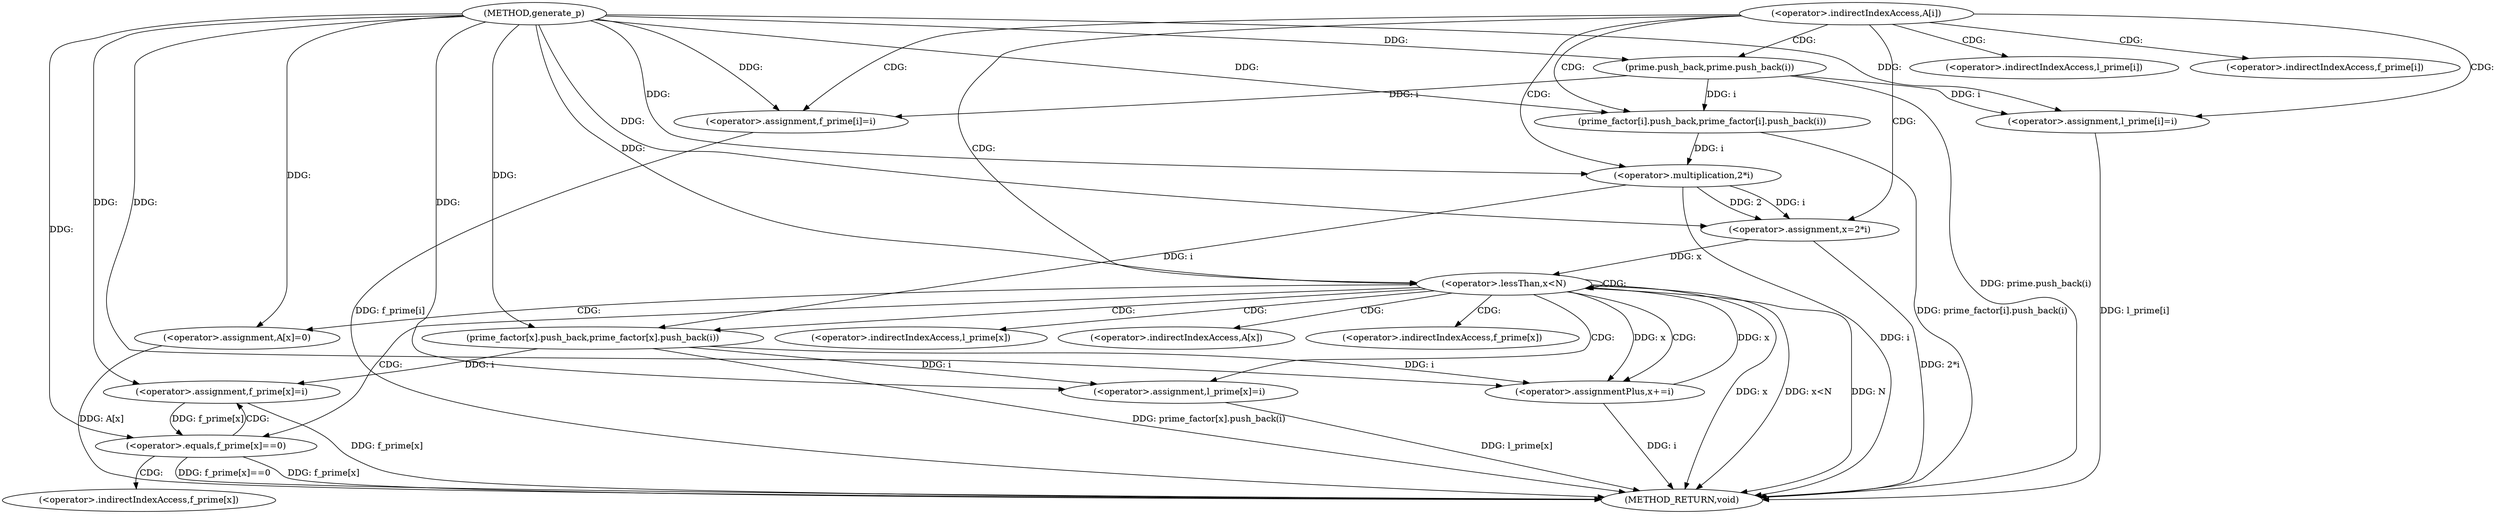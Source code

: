 digraph "generate_p" {  
"1000111" [label = "(METHOD,generate_p)" ]
"1000170" [label = "(METHOD_RETURN,void)" ]
"1000119" [label = "(prime.push_back,prime.push_back(i))" ]
"1000121" [label = "(<operator>.assignment,l_prime[i]=i)" ]
"1000126" [label = "(<operator>.assignment,f_prime[i]=i)" ]
"1000131" [label = "(prime_factor[i].push_back,prime_factor[i].push_back(i))" ]
"1000134" [label = "(<operator>.assignment,x=2*i)" ]
"1000140" [label = "(<operator>.lessThan,x<N)" ]
"1000136" [label = "(<operator>.multiplication,2*i)" ]
"1000144" [label = "(prime_factor[x].push_back,prime_factor[x].push_back(i))" ]
"1000157" [label = "(<operator>.assignment,l_prime[x]=i)" ]
"1000162" [label = "(<operator>.assignment,A[x]=0)" ]
"1000167" [label = "(<operator>.assignmentPlus,x+=i)" ]
"1000147" [label = "(<operator>.equals,f_prime[x]==0)" ]
"1000152" [label = "(<operator>.assignment,f_prime[x]=i)" ]
"1000115" [label = "(<operator>.indirectIndexAccess,A[i])" ]
"1000122" [label = "(<operator>.indirectIndexAccess,l_prime[i])" ]
"1000127" [label = "(<operator>.indirectIndexAccess,f_prime[i])" ]
"1000158" [label = "(<operator>.indirectIndexAccess,l_prime[x])" ]
"1000163" [label = "(<operator>.indirectIndexAccess,A[x])" ]
"1000148" [label = "(<operator>.indirectIndexAccess,f_prime[x])" ]
"1000153" [label = "(<operator>.indirectIndexAccess,f_prime[x])" ]
  "1000119" -> "1000170"  [ label = "DDG: prime.push_back(i)"] 
  "1000121" -> "1000170"  [ label = "DDG: l_prime[i]"] 
  "1000126" -> "1000170"  [ label = "DDG: f_prime[i]"] 
  "1000131" -> "1000170"  [ label = "DDG: prime_factor[i].push_back(i)"] 
  "1000136" -> "1000170"  [ label = "DDG: i"] 
  "1000134" -> "1000170"  [ label = "DDG: 2*i"] 
  "1000140" -> "1000170"  [ label = "DDG: x"] 
  "1000140" -> "1000170"  [ label = "DDG: x<N"] 
  "1000144" -> "1000170"  [ label = "DDG: prime_factor[x].push_back(i)"] 
  "1000147" -> "1000170"  [ label = "DDG: f_prime[x]"] 
  "1000147" -> "1000170"  [ label = "DDG: f_prime[x]==0"] 
  "1000152" -> "1000170"  [ label = "DDG: f_prime[x]"] 
  "1000157" -> "1000170"  [ label = "DDG: l_prime[x]"] 
  "1000162" -> "1000170"  [ label = "DDG: A[x]"] 
  "1000167" -> "1000170"  [ label = "DDG: i"] 
  "1000140" -> "1000170"  [ label = "DDG: N"] 
  "1000119" -> "1000121"  [ label = "DDG: i"] 
  "1000111" -> "1000121"  [ label = "DDG: "] 
  "1000111" -> "1000126"  [ label = "DDG: "] 
  "1000119" -> "1000126"  [ label = "DDG: i"] 
  "1000136" -> "1000134"  [ label = "DDG: 2"] 
  "1000136" -> "1000134"  [ label = "DDG: i"] 
  "1000111" -> "1000119"  [ label = "DDG: "] 
  "1000111" -> "1000131"  [ label = "DDG: "] 
  "1000119" -> "1000131"  [ label = "DDG: i"] 
  "1000111" -> "1000134"  [ label = "DDG: "] 
  "1000111" -> "1000136"  [ label = "DDG: "] 
  "1000131" -> "1000136"  [ label = "DDG: i"] 
  "1000134" -> "1000140"  [ label = "DDG: x"] 
  "1000167" -> "1000140"  [ label = "DDG: x"] 
  "1000111" -> "1000140"  [ label = "DDG: "] 
  "1000144" -> "1000157"  [ label = "DDG: i"] 
  "1000111" -> "1000157"  [ label = "DDG: "] 
  "1000111" -> "1000162"  [ label = "DDG: "] 
  "1000111" -> "1000167"  [ label = "DDG: "] 
  "1000144" -> "1000167"  [ label = "DDG: i"] 
  "1000136" -> "1000144"  [ label = "DDG: i"] 
  "1000111" -> "1000144"  [ label = "DDG: "] 
  "1000144" -> "1000152"  [ label = "DDG: i"] 
  "1000111" -> "1000152"  [ label = "DDG: "] 
  "1000140" -> "1000167"  [ label = "DDG: x"] 
  "1000152" -> "1000147"  [ label = "DDG: f_prime[x]"] 
  "1000111" -> "1000147"  [ label = "DDG: "] 
  "1000115" -> "1000121"  [ label = "CDG: "] 
  "1000115" -> "1000131"  [ label = "CDG: "] 
  "1000115" -> "1000127"  [ label = "CDG: "] 
  "1000115" -> "1000126"  [ label = "CDG: "] 
  "1000115" -> "1000119"  [ label = "CDG: "] 
  "1000115" -> "1000136"  [ label = "CDG: "] 
  "1000115" -> "1000140"  [ label = "CDG: "] 
  "1000115" -> "1000134"  [ label = "CDG: "] 
  "1000115" -> "1000122"  [ label = "CDG: "] 
  "1000140" -> "1000163"  [ label = "CDG: "] 
  "1000140" -> "1000167"  [ label = "CDG: "] 
  "1000140" -> "1000158"  [ label = "CDG: "] 
  "1000140" -> "1000147"  [ label = "CDG: "] 
  "1000140" -> "1000148"  [ label = "CDG: "] 
  "1000140" -> "1000162"  [ label = "CDG: "] 
  "1000140" -> "1000144"  [ label = "CDG: "] 
  "1000140" -> "1000157"  [ label = "CDG: "] 
  "1000140" -> "1000140"  [ label = "CDG: "] 
  "1000147" -> "1000153"  [ label = "CDG: "] 
  "1000147" -> "1000152"  [ label = "CDG: "] 
}
